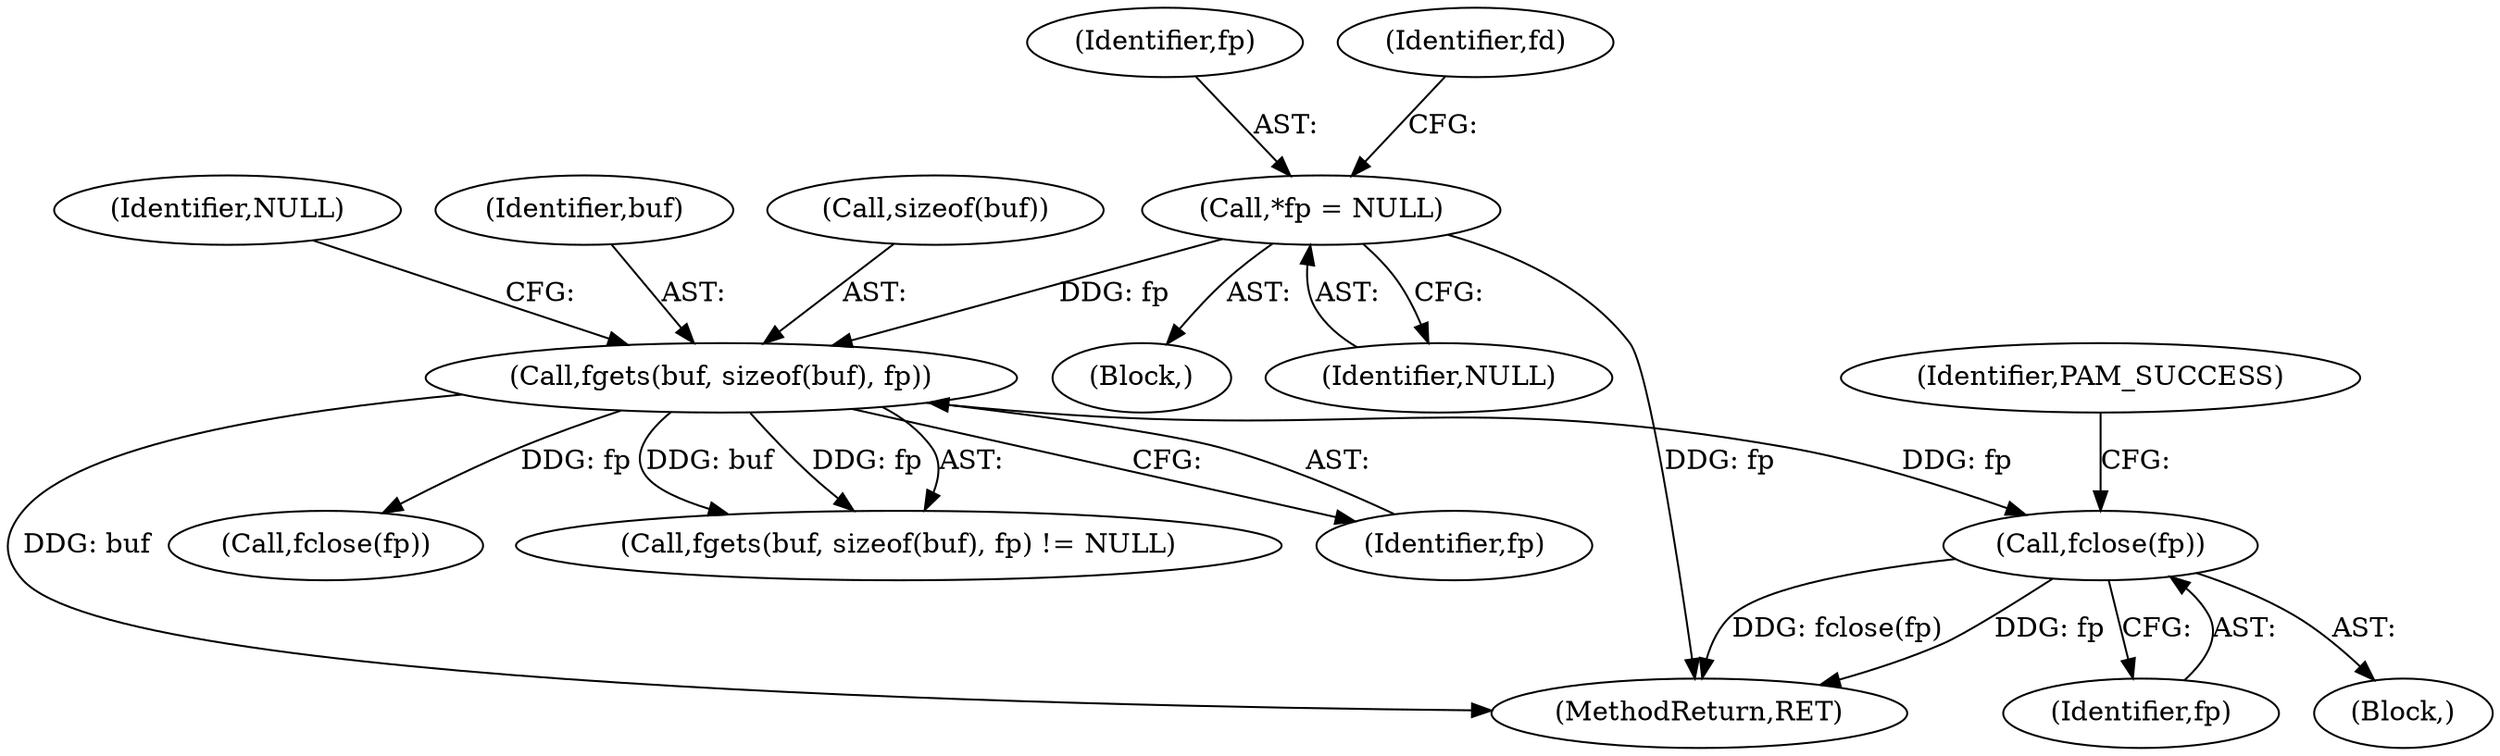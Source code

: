 digraph "0_altlinux_843807a3a90f52e7538be756616510730a24739a@API" {
"1000316" [label="(Call,fclose(fp))"];
"1000259" [label="(Call,fgets(buf, sizeof(buf), fp))"];
"1000115" [label="(Call,*fp = NULL)"];
"1000329" [label="(Call,fclose(fp))"];
"1000317" [label="(Identifier,fp)"];
"1000319" [label="(Identifier,PAM_SUCCESS)"];
"1000264" [label="(Identifier,NULL)"];
"1000260" [label="(Identifier,buf)"];
"1000305" [label="(Block,)"];
"1000316" [label="(Call,fclose(fp))"];
"1000116" [label="(Identifier,fp)"];
"1000261" [label="(Call,sizeof(buf))"];
"1000112" [label="(Block,)"];
"1000378" [label="(MethodReturn,RET)"];
"1000258" [label="(Call,fgets(buf, sizeof(buf), fp) != NULL)"];
"1000263" [label="(Identifier,fp)"];
"1000121" [label="(Identifier,fd)"];
"1000117" [label="(Identifier,NULL)"];
"1000259" [label="(Call,fgets(buf, sizeof(buf), fp))"];
"1000115" [label="(Call,*fp = NULL)"];
"1000316" -> "1000305"  [label="AST: "];
"1000316" -> "1000317"  [label="CFG: "];
"1000317" -> "1000316"  [label="AST: "];
"1000319" -> "1000316"  [label="CFG: "];
"1000316" -> "1000378"  [label="DDG: fclose(fp)"];
"1000316" -> "1000378"  [label="DDG: fp"];
"1000259" -> "1000316"  [label="DDG: fp"];
"1000259" -> "1000258"  [label="AST: "];
"1000259" -> "1000263"  [label="CFG: "];
"1000260" -> "1000259"  [label="AST: "];
"1000261" -> "1000259"  [label="AST: "];
"1000263" -> "1000259"  [label="AST: "];
"1000264" -> "1000259"  [label="CFG: "];
"1000259" -> "1000378"  [label="DDG: buf"];
"1000259" -> "1000258"  [label="DDG: buf"];
"1000259" -> "1000258"  [label="DDG: fp"];
"1000115" -> "1000259"  [label="DDG: fp"];
"1000259" -> "1000329"  [label="DDG: fp"];
"1000115" -> "1000112"  [label="AST: "];
"1000115" -> "1000117"  [label="CFG: "];
"1000116" -> "1000115"  [label="AST: "];
"1000117" -> "1000115"  [label="AST: "];
"1000121" -> "1000115"  [label="CFG: "];
"1000115" -> "1000378"  [label="DDG: fp"];
}
